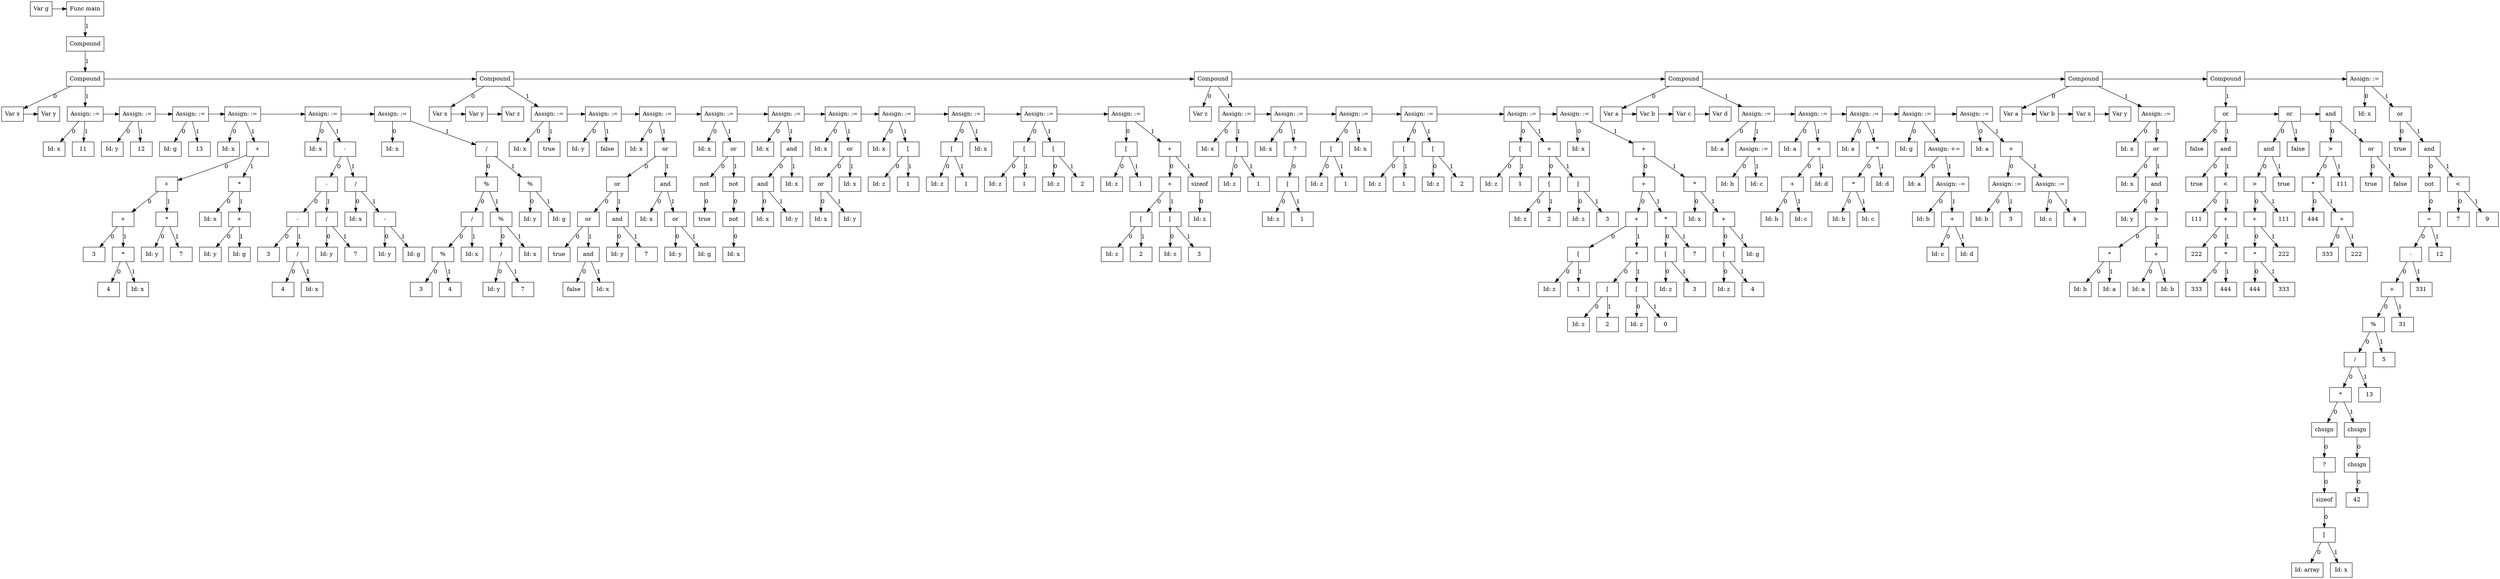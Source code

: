 digraph G {
node0 [label="Var g"; shape=box];
subgraph SibNames_0 {
rankdir="LR"; rank="same";
node0 [label="Var g"; shape=box];
node331 [label="Func main"; shape=box];
}

subgraph SibPtrs_0 {
rankdir="LR";
node0 -> node331;
}

subgraph childNames_331 {
rankdir="LR"; rank="same"; ordering=out
node330 [label="Compound"; shape=box];
}

subgraph childPtrs_331 {
rankdir="TB";
node331 -> node330 [label="1"];
}

subgraph childNames_330 {
rankdir="LR"; rank="same"; ordering=out
node63 [label="Compound"; shape=box];
}

subgraph childPtrs_330 {
rankdir="TB";
node330 -> node63 [label="1"];
}

subgraph childNames_63 {
rankdir="LR"; rank="same"; ordering=out
node1 [label="Var x"; shape=box];
node5 [label="Assign: :="; shape=box];
}

subgraph childPtrs_63 {
rankdir="TB";
node63 -> node1 [label="0"];
node63 -> node5 [label="1"];
}

subgraph SibNames_1 {
rankdir="LR"; rank="same";
node1 [label="Var x"; shape=box];
node2 [label="Var y"; shape=box];
}

subgraph SibPtrs_1 {
rankdir="LR";
node1 -> node2;
}

subgraph childNames_5 {
rankdir="LR"; rank="same"; ordering=out
node3 [label="Id: x"; shape=box];
node4 [label="11"; shape=box];
}

subgraph childPtrs_5 {
rankdir="TB";
node5 -> node3 [label="0"];
node5 -> node4 [label="1"];
}

subgraph SibNames_5 {
rankdir="LR"; rank="same";
node5 [label="Assign: :="; shape=box];
node8 [label="Assign: :="; shape=box];
node11 [label="Assign: :="; shape=box];
node28 [label="Assign: :="; shape=box];
node45 [label="Assign: :="; shape=box];
node62 [label="Assign: :="; shape=box];
}

subgraph SibPtrs_5 {
rankdir="LR";
node5 -> node8;
node8 -> node11;
node11 -> node28;
node28 -> node45;
node45 -> node62;
}

subgraph childNames_8 {
rankdir="LR"; rank="same"; ordering=out
node6 [label="Id: y"; shape=box];
node7 [label="12"; shape=box];
}

subgraph childPtrs_8 {
rankdir="TB";
node8 -> node6 [label="0"];
node8 -> node7 [label="1"];
}

subgraph childNames_11 {
rankdir="LR"; rank="same"; ordering=out
node9 [label="Id: g"; shape=box];
node10 [label="13"; shape=box];
}

subgraph childPtrs_11 {
rankdir="TB";
node11 -> node9 [label="0"];
node11 -> node10 [label="1"];
}

subgraph childNames_28 {
rankdir="LR"; rank="same"; ordering=out
node12 [label="Id: x"; shape=box];
node27 [label="+"; shape=box];
}

subgraph childPtrs_28 {
rankdir="TB";
node28 -> node12 [label="0"];
node28 -> node27 [label="1"];
}

subgraph childNames_27 {
rankdir="LR"; rank="same"; ordering=out
node21 [label="+"; shape=box];
node26 [label="*"; shape=box];
}

subgraph childPtrs_27 {
rankdir="TB";
node27 -> node21 [label="0"];
node27 -> node26 [label="1"];
}

subgraph childNames_21 {
rankdir="LR"; rank="same"; ordering=out
node17 [label="+"; shape=box];
node20 [label="*"; shape=box];
}

subgraph childPtrs_21 {
rankdir="TB";
node21 -> node17 [label="0"];
node21 -> node20 [label="1"];
}

subgraph childNames_17 {
rankdir="LR"; rank="same"; ordering=out
node13 [label="3"; shape=box];
node16 [label="*"; shape=box];
}

subgraph childPtrs_17 {
rankdir="TB";
node17 -> node13 [label="0"];
node17 -> node16 [label="1"];
}

subgraph childNames_16 {
rankdir="LR"; rank="same"; ordering=out
node14 [label="4"; shape=box];
node15 [label="Id: x"; shape=box];
}

subgraph childPtrs_16 {
rankdir="TB";
node16 -> node14 [label="0"];
node16 -> node15 [label="1"];
}

subgraph childNames_20 {
rankdir="LR"; rank="same"; ordering=out
node18 [label="Id: y"; shape=box];
node19 [label="7"; shape=box];
}

subgraph childPtrs_20 {
rankdir="TB";
node20 -> node18 [label="0"];
node20 -> node19 [label="1"];
}

subgraph childNames_26 {
rankdir="LR"; rank="same"; ordering=out
node22 [label="Id: x"; shape=box];
node25 [label="+"; shape=box];
}

subgraph childPtrs_26 {
rankdir="TB";
node26 -> node22 [label="0"];
node26 -> node25 [label="1"];
}

subgraph childNames_25 {
rankdir="LR"; rank="same"; ordering=out
node23 [label="Id: y"; shape=box];
node24 [label="Id: g"; shape=box];
}

subgraph childPtrs_25 {
rankdir="TB";
node25 -> node23 [label="0"];
node25 -> node24 [label="1"];
}

subgraph childNames_45 {
rankdir="LR"; rank="same"; ordering=out
node29 [label="Id: x"; shape=box];
node44 [label="-"; shape=box];
}

subgraph childPtrs_45 {
rankdir="TB";
node45 -> node29 [label="0"];
node45 -> node44 [label="1"];
}

subgraph childNames_44 {
rankdir="LR"; rank="same"; ordering=out
node38 [label="-"; shape=box];
node43 [label="/"; shape=box];
}

subgraph childPtrs_44 {
rankdir="TB";
node44 -> node38 [label="0"];
node44 -> node43 [label="1"];
}

subgraph childNames_38 {
rankdir="LR"; rank="same"; ordering=out
node34 [label="-"; shape=box];
node37 [label="/"; shape=box];
}

subgraph childPtrs_38 {
rankdir="TB";
node38 -> node34 [label="0"];
node38 -> node37 [label="1"];
}

subgraph childNames_34 {
rankdir="LR"; rank="same"; ordering=out
node30 [label="3"; shape=box];
node33 [label="/"; shape=box];
}

subgraph childPtrs_34 {
rankdir="TB";
node34 -> node30 [label="0"];
node34 -> node33 [label="1"];
}

subgraph childNames_33 {
rankdir="LR"; rank="same"; ordering=out
node31 [label="4"; shape=box];
node32 [label="Id: x"; shape=box];
}

subgraph childPtrs_33 {
rankdir="TB";
node33 -> node31 [label="0"];
node33 -> node32 [label="1"];
}

subgraph childNames_37 {
rankdir="LR"; rank="same"; ordering=out
node35 [label="Id: y"; shape=box];
node36 [label="7"; shape=box];
}

subgraph childPtrs_37 {
rankdir="TB";
node37 -> node35 [label="0"];
node37 -> node36 [label="1"];
}

subgraph childNames_43 {
rankdir="LR"; rank="same"; ordering=out
node39 [label="Id: x"; shape=box];
node42 [label="-"; shape=box];
}

subgraph childPtrs_43 {
rankdir="TB";
node43 -> node39 [label="0"];
node43 -> node42 [label="1"];
}

subgraph childNames_42 {
rankdir="LR"; rank="same"; ordering=out
node40 [label="Id: y"; shape=box];
node41 [label="Id: g"; shape=box];
}

subgraph childPtrs_42 {
rankdir="TB";
node42 -> node40 [label="0"];
node42 -> node41 [label="1"];
}

subgraph childNames_62 {
rankdir="LR"; rank="same"; ordering=out
node46 [label="Id: x"; shape=box];
node61 [label="/"; shape=box];
}

subgraph childPtrs_62 {
rankdir="TB";
node62 -> node46 [label="0"];
node62 -> node61 [label="1"];
}

subgraph childNames_61 {
rankdir="LR"; rank="same"; ordering=out
node57 [label="%"; shape=box];
node60 [label="%"; shape=box];
}

subgraph childPtrs_61 {
rankdir="TB";
node61 -> node57 [label="0"];
node61 -> node60 [label="1"];
}

subgraph childNames_57 {
rankdir="LR"; rank="same"; ordering=out
node51 [label="/"; shape=box];
node56 [label="%"; shape=box];
}

subgraph childPtrs_57 {
rankdir="TB";
node57 -> node51 [label="0"];
node57 -> node56 [label="1"];
}

subgraph childNames_51 {
rankdir="LR"; rank="same"; ordering=out
node49 [label="%"; shape=box];
node50 [label="Id: x"; shape=box];
}

subgraph childPtrs_51 {
rankdir="TB";
node51 -> node49 [label="0"];
node51 -> node50 [label="1"];
}

subgraph childNames_49 {
rankdir="LR"; rank="same"; ordering=out
node47 [label="3"; shape=box];
node48 [label="4"; shape=box];
}

subgraph childPtrs_49 {
rankdir="TB";
node49 -> node47 [label="0"];
node49 -> node48 [label="1"];
}

subgraph childNames_56 {
rankdir="LR"; rank="same"; ordering=out
node54 [label="/"; shape=box];
node55 [label="Id: x"; shape=box];
}

subgraph childPtrs_56 {
rankdir="TB";
node56 -> node54 [label="0"];
node56 -> node55 [label="1"];
}

subgraph childNames_54 {
rankdir="LR"; rank="same"; ordering=out
node52 [label="Id: y"; shape=box];
node53 [label="7"; shape=box];
}

subgraph childPtrs_54 {
rankdir="TB";
node54 -> node52 [label="0"];
node54 -> node53 [label="1"];
}

subgraph childNames_60 {
rankdir="LR"; rank="same"; ordering=out
node58 [label="Id: y"; shape=box];
node59 [label="Id: g"; shape=box];
}

subgraph childPtrs_60 {
rankdir="TB";
node60 -> node58 [label="0"];
node60 -> node59 [label="1"];
}

subgraph SibNames_63 {
rankdir="LR"; rank="same";
node63 [label="Compound"; shape=box];
node143 [label="Compound"; shape=box];
node206 [label="Compound"; shape=box];
node248 [label="Compound"; shape=box];
node266 [label="Compound"; shape=box];
node300 [label="Compound"; shape=box];
node329 [label="Assign: :="; shape=box];
}

subgraph SibPtrs_63 {
rankdir="LR";
node63 -> node143;
node143 -> node206;
node206 -> node248;
node248 -> node266;
node266 -> node300;
node300 -> node329;
}

subgraph childNames_143 {
rankdir="LR"; rank="same"; ordering=out
node64 [label="Var x"; shape=box];
node69 [label="Assign: :="; shape=box];
}

subgraph childPtrs_143 {
rankdir="TB";
node143 -> node64 [label="0"];
node143 -> node69 [label="1"];
}

subgraph SibNames_64 {
rankdir="LR"; rank="same";
node64 [label="Var x"; shape=box];
node65 [label="Var y"; shape=box];
node66 [label="Var z"; shape=box];
}

subgraph SibPtrs_64 {
rankdir="LR";
node64 -> node65;
node65 -> node66;
}

subgraph childNames_69 {
rankdir="LR"; rank="same"; ordering=out
node67 [label="Id: x"; shape=box];
node68 [label="true"; shape=box];
}

subgraph childPtrs_69 {
rankdir="TB";
node69 -> node67 [label="0"];
node69 -> node68 [label="1"];
}

subgraph SibNames_69 {
rankdir="LR"; rank="same";
node69 [label="Assign: :="; shape=box];
node72 [label="Assign: :="; shape=box];
node89 [label="Assign: :="; shape=box];
node97 [label="Assign: :="; shape=box];
node104 [label="Assign: :="; shape=box];
node111 [label="Assign: :="; shape=box];
node116 [label="Assign: :="; shape=box];
node121 [label="Assign: :="; shape=box];
node128 [label="Assign: :="; shape=box];
node142 [label="Assign: :="; shape=box];
}

subgraph SibPtrs_69 {
rankdir="LR";
node69 -> node72;
node72 -> node89;
node89 -> node97;
node97 -> node104;
node104 -> node111;
node111 -> node116;
node116 -> node121;
node121 -> node128;
node128 -> node142;
}

subgraph childNames_72 {
rankdir="LR"; rank="same"; ordering=out
node70 [label="Id: y"; shape=box];
node71 [label="false"; shape=box];
}

subgraph childPtrs_72 {
rankdir="TB";
node72 -> node70 [label="0"];
node72 -> node71 [label="1"];
}

subgraph childNames_89 {
rankdir="LR"; rank="same"; ordering=out
node73 [label="Id: x"; shape=box];
node88 [label="or"; shape=box];
}

subgraph childPtrs_89 {
rankdir="TB";
node89 -> node73 [label="0"];
node89 -> node88 [label="1"];
}

subgraph childNames_88 {
rankdir="LR"; rank="same"; ordering=out
node82 [label="or"; shape=box];
node87 [label="and"; shape=box];
}

subgraph childPtrs_88 {
rankdir="TB";
node88 -> node82 [label="0"];
node88 -> node87 [label="1"];
}

subgraph childNames_82 {
rankdir="LR"; rank="same"; ordering=out
node78 [label="or"; shape=box];
node81 [label="and"; shape=box];
}

subgraph childPtrs_82 {
rankdir="TB";
node82 -> node78 [label="0"];
node82 -> node81 [label="1"];
}

subgraph childNames_78 {
rankdir="LR"; rank="same"; ordering=out
node74 [label="true"; shape=box];
node77 [label="and"; shape=box];
}

subgraph childPtrs_78 {
rankdir="TB";
node78 -> node74 [label="0"];
node78 -> node77 [label="1"];
}

subgraph childNames_77 {
rankdir="LR"; rank="same"; ordering=out
node75 [label="false"; shape=box];
node76 [label="Id: x"; shape=box];
}

subgraph childPtrs_77 {
rankdir="TB";
node77 -> node75 [label="0"];
node77 -> node76 [label="1"];
}

subgraph childNames_81 {
rankdir="LR"; rank="same"; ordering=out
node79 [label="Id: y"; shape=box];
node80 [label="7"; shape=box];
}

subgraph childPtrs_81 {
rankdir="TB";
node81 -> node79 [label="0"];
node81 -> node80 [label="1"];
}

subgraph childNames_87 {
rankdir="LR"; rank="same"; ordering=out
node83 [label="Id: x"; shape=box];
node86 [label="or"; shape=box];
}

subgraph childPtrs_87 {
rankdir="TB";
node87 -> node83 [label="0"];
node87 -> node86 [label="1"];
}

subgraph childNames_86 {
rankdir="LR"; rank="same"; ordering=out
node84 [label="Id: y"; shape=box];
node85 [label="Id: g"; shape=box];
}

subgraph childPtrs_86 {
rankdir="TB";
node86 -> node84 [label="0"];
node86 -> node85 [label="1"];
}

subgraph childNames_97 {
rankdir="LR"; rank="same"; ordering=out
node90 [label="Id: x"; shape=box];
node96 [label="or"; shape=box];
}

subgraph childPtrs_97 {
rankdir="TB";
node97 -> node90 [label="0"];
node97 -> node96 [label="1"];
}

subgraph childNames_96 {
rankdir="LR"; rank="same"; ordering=out
node92 [label="not"; shape=box];
node95 [label="not"; shape=box];
}

subgraph childPtrs_96 {
rankdir="TB";
node96 -> node92 [label="0"];
node96 -> node95 [label="1"];
}

subgraph childNames_92 {
rankdir="LR"; rank="same"; ordering=out
node91 [label="true"; shape=box];
}

subgraph childPtrs_92 {
rankdir="TB";
node92 -> node91 [label="0"];
}

subgraph childNames_95 {
rankdir="LR"; rank="same"; ordering=out
node94 [label="not"; shape=box];
}

subgraph childPtrs_95 {
rankdir="TB";
node95 -> node94 [label="0"];
}

subgraph childNames_94 {
rankdir="LR"; rank="same"; ordering=out
node93 [label="Id: x"; shape=box];
}

subgraph childPtrs_94 {
rankdir="TB";
node94 -> node93 [label="0"];
}

subgraph childNames_104 {
rankdir="LR"; rank="same"; ordering=out
node98 [label="Id: x"; shape=box];
node103 [label="and"; shape=box];
}

subgraph childPtrs_104 {
rankdir="TB";
node104 -> node98 [label="0"];
node104 -> node103 [label="1"];
}

subgraph childNames_103 {
rankdir="LR"; rank="same"; ordering=out
node101 [label="and"; shape=box];
node102 [label="Id: x"; shape=box];
}

subgraph childPtrs_103 {
rankdir="TB";
node103 -> node101 [label="0"];
node103 -> node102 [label="1"];
}

subgraph childNames_101 {
rankdir="LR"; rank="same"; ordering=out
node99 [label="Id: x"; shape=box];
node100 [label="Id: y"; shape=box];
}

subgraph childPtrs_101 {
rankdir="TB";
node101 -> node99 [label="0"];
node101 -> node100 [label="1"];
}

subgraph childNames_111 {
rankdir="LR"; rank="same"; ordering=out
node105 [label="Id: x"; shape=box];
node110 [label="or"; shape=box];
}

subgraph childPtrs_111 {
rankdir="TB";
node111 -> node105 [label="0"];
node111 -> node110 [label="1"];
}

subgraph childNames_110 {
rankdir="LR"; rank="same"; ordering=out
node108 [label="or"; shape=box];
node109 [label="Id: x"; shape=box];
}

subgraph childPtrs_110 {
rankdir="TB";
node110 -> node108 [label="0"];
node110 -> node109 [label="1"];
}

subgraph childNames_108 {
rankdir="LR"; rank="same"; ordering=out
node106 [label="Id: x"; shape=box];
node107 [label="Id: y"; shape=box];
}

subgraph childPtrs_108 {
rankdir="TB";
node108 -> node106 [label="0"];
node108 -> node107 [label="1"];
}

subgraph childNames_116 {
rankdir="LR"; rank="same"; ordering=out
node112 [label="Id: x"; shape=box];
node114 [label="["; shape=box];
}

subgraph childPtrs_116 {
rankdir="TB";
node116 -> node112 [label="0"];
node116 -> node114 [label="1"];
}

subgraph childNames_114 {
rankdir="LR"; rank="same"; ordering=out
node115 [label="Id: z"; shape=box];
node113 [label="1"; shape=box];
}

subgraph childPtrs_114 {
rankdir="TB";
node114 -> node115 [label="0"];
node114 -> node113 [label="1"];
}

subgraph childNames_121 {
rankdir="LR"; rank="same"; ordering=out
node118 [label="["; shape=box];
node120 [label="Id: x"; shape=box];
}

subgraph childPtrs_121 {
rankdir="TB";
node121 -> node118 [label="0"];
node121 -> node120 [label="1"];
}

subgraph childNames_118 {
rankdir="LR"; rank="same"; ordering=out
node119 [label="Id: z"; shape=box];
node117 [label="1"; shape=box];
}

subgraph childPtrs_118 {
rankdir="TB";
node118 -> node119 [label="0"];
node118 -> node117 [label="1"];
}

subgraph childNames_128 {
rankdir="LR"; rank="same"; ordering=out
node123 [label="["; shape=box];
node126 [label="["; shape=box];
}

subgraph childPtrs_128 {
rankdir="TB";
node128 -> node123 [label="0"];
node128 -> node126 [label="1"];
}

subgraph childNames_123 {
rankdir="LR"; rank="same"; ordering=out
node124 [label="Id: z"; shape=box];
node122 [label="1"; shape=box];
}

subgraph childPtrs_123 {
rankdir="TB";
node123 -> node124 [label="0"];
node123 -> node122 [label="1"];
}

subgraph childNames_126 {
rankdir="LR"; rank="same"; ordering=out
node127 [label="Id: z"; shape=box];
node125 [label="2"; shape=box];
}

subgraph childPtrs_126 {
rankdir="TB";
node126 -> node127 [label="0"];
node126 -> node125 [label="1"];
}

subgraph childNames_142 {
rankdir="LR"; rank="same"; ordering=out
node130 [label="["; shape=box];
node141 [label="+"; shape=box];
}

subgraph childPtrs_142 {
rankdir="TB";
node142 -> node130 [label="0"];
node142 -> node141 [label="1"];
}

subgraph childNames_130 {
rankdir="LR"; rank="same"; ordering=out
node131 [label="Id: z"; shape=box];
node129 [label="1"; shape=box];
}

subgraph childPtrs_130 {
rankdir="TB";
node130 -> node131 [label="0"];
node130 -> node129 [label="1"];
}

subgraph childNames_141 {
rankdir="LR"; rank="same"; ordering=out
node138 [label="+"; shape=box];
node140 [label="sizeof"; shape=box];
}

subgraph childPtrs_141 {
rankdir="TB";
node141 -> node138 [label="0"];
node141 -> node140 [label="1"];
}

subgraph childNames_138 {
rankdir="LR"; rank="same"; ordering=out
node133 [label="["; shape=box];
node136 [label="["; shape=box];
}

subgraph childPtrs_138 {
rankdir="TB";
node138 -> node133 [label="0"];
node138 -> node136 [label="1"];
}

subgraph childNames_133 {
rankdir="LR"; rank="same"; ordering=out
node134 [label="Id: z"; shape=box];
node132 [label="2"; shape=box];
}

subgraph childPtrs_133 {
rankdir="TB";
node133 -> node134 [label="0"];
node133 -> node132 [label="1"];
}

subgraph childNames_136 {
rankdir="LR"; rank="same"; ordering=out
node137 [label="Id: z"; shape=box];
node135 [label="3"; shape=box];
}

subgraph childPtrs_136 {
rankdir="TB";
node136 -> node137 [label="0"];
node136 -> node135 [label="1"];
}

subgraph childNames_140 {
rankdir="LR"; rank="same"; ordering=out
node139 [label="Id: z"; shape=box];
}

subgraph childPtrs_140 {
rankdir="TB";
node140 -> node139 [label="0"];
}

subgraph childNames_206 {
rankdir="LR"; rank="same"; ordering=out
node144 [label="Var z"; shape=box];
node149 [label="Assign: :="; shape=box];
}

subgraph childPtrs_206 {
rankdir="TB";
node206 -> node144 [label="0"];
node206 -> node149 [label="1"];
}

subgraph childNames_149 {
rankdir="LR"; rank="same"; ordering=out
node145 [label="Id: x"; shape=box];
node147 [label="["; shape=box];
}

subgraph childPtrs_149 {
rankdir="TB";
node149 -> node145 [label="0"];
node149 -> node147 [label="1"];
}

subgraph childNames_147 {
rankdir="LR"; rank="same"; ordering=out
node148 [label="Id: z"; shape=box];
node146 [label="1"; shape=box];
}

subgraph childPtrs_147 {
rankdir="TB";
node147 -> node148 [label="0"];
node147 -> node146 [label="1"];
}

subgraph SibNames_149 {
rankdir="LR"; rank="same";
node149 [label="Assign: :="; shape=box];
node155 [label="Assign: :="; shape=box];
node160 [label="Assign: :="; shape=box];
node167 [label="Assign: :="; shape=box];
node178 [label="Assign: :="; shape=box];
node205 [label="Assign: :="; shape=box];
}

subgraph SibPtrs_149 {
rankdir="LR";
node149 -> node155;
node155 -> node160;
node160 -> node167;
node167 -> node178;
node178 -> node205;
}

subgraph childNames_155 {
rankdir="LR"; rank="same"; ordering=out
node150 [label="Id: x"; shape=box];
node154 [label="?"; shape=box];
}

subgraph childPtrs_155 {
rankdir="TB";
node155 -> node150 [label="0"];
node155 -> node154 [label="1"];
}

subgraph childNames_154 {
rankdir="LR"; rank="same"; ordering=out
node152 [label="["; shape=box];
}

subgraph childPtrs_154 {
rankdir="TB";
node154 -> node152 [label="0"];
}

subgraph childNames_152 {
rankdir="LR"; rank="same"; ordering=out
node153 [label="Id: z"; shape=box];
node151 [label="1"; shape=box];
}

subgraph childPtrs_152 {
rankdir="TB";
node152 -> node153 [label="0"];
node152 -> node151 [label="1"];
}

subgraph childNames_160 {
rankdir="LR"; rank="same"; ordering=out
node157 [label="["; shape=box];
node159 [label="Id: x"; shape=box];
}

subgraph childPtrs_160 {
rankdir="TB";
node160 -> node157 [label="0"];
node160 -> node159 [label="1"];
}

subgraph childNames_157 {
rankdir="LR"; rank="same"; ordering=out
node158 [label="Id: z"; shape=box];
node156 [label="1"; shape=box];
}

subgraph childPtrs_157 {
rankdir="TB";
node157 -> node158 [label="0"];
node157 -> node156 [label="1"];
}

subgraph childNames_167 {
rankdir="LR"; rank="same"; ordering=out
node162 [label="["; shape=box];
node165 [label="["; shape=box];
}

subgraph childPtrs_167 {
rankdir="TB";
node167 -> node162 [label="0"];
node167 -> node165 [label="1"];
}

subgraph childNames_162 {
rankdir="LR"; rank="same"; ordering=out
node163 [label="Id: z"; shape=box];
node161 [label="1"; shape=box];
}

subgraph childPtrs_162 {
rankdir="TB";
node162 -> node163 [label="0"];
node162 -> node161 [label="1"];
}

subgraph childNames_165 {
rankdir="LR"; rank="same"; ordering=out
node166 [label="Id: z"; shape=box];
node164 [label="2"; shape=box];
}

subgraph childPtrs_165 {
rankdir="TB";
node165 -> node166 [label="0"];
node165 -> node164 [label="1"];
}

subgraph childNames_178 {
rankdir="LR"; rank="same"; ordering=out
node169 [label="["; shape=box];
node177 [label="+"; shape=box];
}

subgraph childPtrs_178 {
rankdir="TB";
node178 -> node169 [label="0"];
node178 -> node177 [label="1"];
}

subgraph childNames_169 {
rankdir="LR"; rank="same"; ordering=out
node170 [label="Id: z"; shape=box];
node168 [label="1"; shape=box];
}

subgraph childPtrs_169 {
rankdir="TB";
node169 -> node170 [label="0"];
node169 -> node168 [label="1"];
}

subgraph childNames_177 {
rankdir="LR"; rank="same"; ordering=out
node172 [label="["; shape=box];
node175 [label="["; shape=box];
}

subgraph childPtrs_177 {
rankdir="TB";
node177 -> node172 [label="0"];
node177 -> node175 [label="1"];
}

subgraph childNames_172 {
rankdir="LR"; rank="same"; ordering=out
node173 [label="Id: z"; shape=box];
node171 [label="2"; shape=box];
}

subgraph childPtrs_172 {
rankdir="TB";
node172 -> node173 [label="0"];
node172 -> node171 [label="1"];
}

subgraph childNames_175 {
rankdir="LR"; rank="same"; ordering=out
node176 [label="Id: z"; shape=box];
node174 [label="3"; shape=box];
}

subgraph childPtrs_175 {
rankdir="TB";
node175 -> node176 [label="0"];
node175 -> node174 [label="1"];
}

subgraph childNames_205 {
rankdir="LR"; rank="same"; ordering=out
node179 [label="Id: x"; shape=box];
node204 [label="+"; shape=box];
}

subgraph childPtrs_205 {
rankdir="TB";
node205 -> node179 [label="0"];
node205 -> node204 [label="1"];
}

subgraph childNames_204 {
rankdir="LR"; rank="same"; ordering=out
node196 [label="+"; shape=box];
node203 [label="*"; shape=box];
}

subgraph childPtrs_204 {
rankdir="TB";
node204 -> node196 [label="0"];
node204 -> node203 [label="1"];
}

subgraph childNames_196 {
rankdir="LR"; rank="same"; ordering=out
node190 [label="+"; shape=box];
node195 [label="*"; shape=box];
}

subgraph childPtrs_196 {
rankdir="TB";
node196 -> node190 [label="0"];
node196 -> node195 [label="1"];
}

subgraph childNames_190 {
rankdir="LR"; rank="same"; ordering=out
node181 [label="["; shape=box];
node189 [label="*"; shape=box];
}

subgraph childPtrs_190 {
rankdir="TB";
node190 -> node181 [label="0"];
node190 -> node189 [label="1"];
}

subgraph childNames_181 {
rankdir="LR"; rank="same"; ordering=out
node182 [label="Id: z"; shape=box];
node180 [label="1"; shape=box];
}

subgraph childPtrs_181 {
rankdir="TB";
node181 -> node182 [label="0"];
node181 -> node180 [label="1"];
}

subgraph childNames_189 {
rankdir="LR"; rank="same"; ordering=out
node184 [label="["; shape=box];
node187 [label="["; shape=box];
}

subgraph childPtrs_189 {
rankdir="TB";
node189 -> node184 [label="0"];
node189 -> node187 [label="1"];
}

subgraph childNames_184 {
rankdir="LR"; rank="same"; ordering=out
node185 [label="Id: z"; shape=box];
node183 [label="2"; shape=box];
}

subgraph childPtrs_184 {
rankdir="TB";
node184 -> node185 [label="0"];
node184 -> node183 [label="1"];
}

subgraph childNames_187 {
rankdir="LR"; rank="same"; ordering=out
node188 [label="Id: z"; shape=box];
node186 [label="0"; shape=box];
}

subgraph childPtrs_187 {
rankdir="TB";
node187 -> node188 [label="0"];
node187 -> node186 [label="1"];
}

subgraph childNames_195 {
rankdir="LR"; rank="same"; ordering=out
node192 [label="["; shape=box];
node194 [label="7"; shape=box];
}

subgraph childPtrs_195 {
rankdir="TB";
node195 -> node192 [label="0"];
node195 -> node194 [label="1"];
}

subgraph childNames_192 {
rankdir="LR"; rank="same"; ordering=out
node193 [label="Id: z"; shape=box];
node191 [label="3"; shape=box];
}

subgraph childPtrs_192 {
rankdir="TB";
node192 -> node193 [label="0"];
node192 -> node191 [label="1"];
}

subgraph childNames_203 {
rankdir="LR"; rank="same"; ordering=out
node197 [label="Id: x"; shape=box];
node202 [label="+"; shape=box];
}

subgraph childPtrs_203 {
rankdir="TB";
node203 -> node197 [label="0"];
node203 -> node202 [label="1"];
}

subgraph childNames_202 {
rankdir="LR"; rank="same"; ordering=out
node199 [label="["; shape=box];
node201 [label="Id: g"; shape=box];
}

subgraph childPtrs_202 {
rankdir="TB";
node202 -> node199 [label="0"];
node202 -> node201 [label="1"];
}

subgraph childNames_199 {
rankdir="LR"; rank="same"; ordering=out
node200 [label="Id: z"; shape=box];
node198 [label="4"; shape=box];
}

subgraph childPtrs_199 {
rankdir="TB";
node199 -> node200 [label="0"];
node199 -> node198 [label="1"];
}

subgraph childNames_248 {
rankdir="LR"; rank="same"; ordering=out
node207 [label="Var a"; shape=box];
node215 [label="Assign: :="; shape=box];
}

subgraph childPtrs_248 {
rankdir="TB";
node248 -> node207 [label="0"];
node248 -> node215 [label="1"];
}

subgraph SibNames_207 {
rankdir="LR"; rank="same";
node207 [label="Var a"; shape=box];
node208 [label="Var b"; shape=box];
node209 [label="Var c"; shape=box];
node210 [label="Var d"; shape=box];
}

subgraph SibPtrs_207 {
rankdir="LR";
node207 -> node208;
node208 -> node209;
node209 -> node210;
}

subgraph childNames_215 {
rankdir="LR"; rank="same"; ordering=out
node211 [label="Id: a"; shape=box];
node214 [label="Assign: :="; shape=box];
}

subgraph childPtrs_215 {
rankdir="TB";
node215 -> node211 [label="0"];
node215 -> node214 [label="1"];
}

subgraph childNames_214 {
rankdir="LR"; rank="same"; ordering=out
node212 [label="Id: b"; shape=box];
node213 [label="Id: c"; shape=box];
}

subgraph childPtrs_214 {
rankdir="TB";
node214 -> node212 [label="0"];
node214 -> node213 [label="1"];
}

subgraph SibNames_215 {
rankdir="LR"; rank="same";
node215 [label="Assign: :="; shape=box];
node222 [label="Assign: :="; shape=box];
node229 [label="Assign: :="; shape=box];
node238 [label="Assign: :="; shape=box];
node247 [label="Assign: :="; shape=box];
}

subgraph SibPtrs_215 {
rankdir="LR";
node215 -> node222;
node222 -> node229;
node229 -> node238;
node238 -> node247;
}

subgraph childNames_222 {
rankdir="LR"; rank="same"; ordering=out
node216 [label="Id: a"; shape=box];
node221 [label="+"; shape=box];
}

subgraph childPtrs_222 {
rankdir="TB";
node222 -> node216 [label="0"];
node222 -> node221 [label="1"];
}

subgraph childNames_221 {
rankdir="LR"; rank="same"; ordering=out
node219 [label="+"; shape=box];
node220 [label="Id: d"; shape=box];
}

subgraph childPtrs_221 {
rankdir="TB";
node221 -> node219 [label="0"];
node221 -> node220 [label="1"];
}

subgraph childNames_219 {
rankdir="LR"; rank="same"; ordering=out
node217 [label="Id: b"; shape=box];
node218 [label="Id: c"; shape=box];
}

subgraph childPtrs_219 {
rankdir="TB";
node219 -> node217 [label="0"];
node219 -> node218 [label="1"];
}

subgraph childNames_229 {
rankdir="LR"; rank="same"; ordering=out
node223 [label="Id: a"; shape=box];
node228 [label="*"; shape=box];
}

subgraph childPtrs_229 {
rankdir="TB";
node229 -> node223 [label="0"];
node229 -> node228 [label="1"];
}

subgraph childNames_228 {
rankdir="LR"; rank="same"; ordering=out
node226 [label="*"; shape=box];
node227 [label="Id: d"; shape=box];
}

subgraph childPtrs_228 {
rankdir="TB";
node228 -> node226 [label="0"];
node228 -> node227 [label="1"];
}

subgraph childNames_226 {
rankdir="LR"; rank="same"; ordering=out
node224 [label="Id: b"; shape=box];
node225 [label="Id: c"; shape=box];
}

subgraph childPtrs_226 {
rankdir="TB";
node226 -> node224 [label="0"];
node226 -> node225 [label="1"];
}

subgraph childNames_238 {
rankdir="LR"; rank="same"; ordering=out
node230 [label="Id: g"; shape=box];
node237 [label="Assign: +="; shape=box];
}

subgraph childPtrs_238 {
rankdir="TB";
node238 -> node230 [label="0"];
node238 -> node237 [label="1"];
}

subgraph childNames_237 {
rankdir="LR"; rank="same"; ordering=out
node231 [label="Id: a"; shape=box];
node236 [label="Assign: -="; shape=box];
}

subgraph childPtrs_237 {
rankdir="TB";
node237 -> node231 [label="0"];
node237 -> node236 [label="1"];
}

subgraph childNames_236 {
rankdir="LR"; rank="same"; ordering=out
node232 [label="Id: b"; shape=box];
node235 [label="+"; shape=box];
}

subgraph childPtrs_236 {
rankdir="TB";
node236 -> node232 [label="0"];
node236 -> node235 [label="1"];
}

subgraph childNames_235 {
rankdir="LR"; rank="same"; ordering=out
node233 [label="Id: c"; shape=box];
node234 [label="Id: d"; shape=box];
}

subgraph childPtrs_235 {
rankdir="TB";
node235 -> node233 [label="0"];
node235 -> node234 [label="1"];
}

subgraph childNames_247 {
rankdir="LR"; rank="same"; ordering=out
node239 [label="Id: a"; shape=box];
node246 [label="+"; shape=box];
}

subgraph childPtrs_247 {
rankdir="TB";
node247 -> node239 [label="0"];
node247 -> node246 [label="1"];
}

subgraph childNames_246 {
rankdir="LR"; rank="same"; ordering=out
node242 [label="Assign: :="; shape=box];
node245 [label="Assign: :="; shape=box];
}

subgraph childPtrs_246 {
rankdir="TB";
node246 -> node242 [label="0"];
node246 -> node245 [label="1"];
}

subgraph childNames_242 {
rankdir="LR"; rank="same"; ordering=out
node240 [label="Id: b"; shape=box];
node241 [label="3"; shape=box];
}

subgraph childPtrs_242 {
rankdir="TB";
node242 -> node240 [label="0"];
node242 -> node241 [label="1"];
}

subgraph childNames_245 {
rankdir="LR"; rank="same"; ordering=out
node243 [label="Id: c"; shape=box];
node244 [label="4"; shape=box];
}

subgraph childPtrs_245 {
rankdir="TB";
node245 -> node243 [label="0"];
node245 -> node244 [label="1"];
}

subgraph childNames_266 {
rankdir="LR"; rank="same"; ordering=out
node249 [label="Var a"; shape=box];
node265 [label="Assign: :="; shape=box];
}

subgraph childPtrs_266 {
rankdir="TB";
node266 -> node249 [label="0"];
node266 -> node265 [label="1"];
}

subgraph SibNames_249 {
rankdir="LR"; rank="same";
node249 [label="Var a"; shape=box];
node250 [label="Var b"; shape=box];
node251 [label="Var x"; shape=box];
node252 [label="Var y"; shape=box];
}

subgraph SibPtrs_249 {
rankdir="LR";
node249 -> node250;
node250 -> node251;
node251 -> node252;
}

subgraph childNames_265 {
rankdir="LR"; rank="same"; ordering=out
node253 [label="Id: x"; shape=box];
node264 [label="or"; shape=box];
}

subgraph childPtrs_265 {
rankdir="TB";
node265 -> node253 [label="0"];
node265 -> node264 [label="1"];
}

subgraph childNames_264 {
rankdir="LR"; rank="same"; ordering=out
node254 [label="Id: x"; shape=box];
node263 [label="and"; shape=box];
}

subgraph childPtrs_264 {
rankdir="TB";
node264 -> node254 [label="0"];
node264 -> node263 [label="1"];
}

subgraph childNames_263 {
rankdir="LR"; rank="same"; ordering=out
node255 [label="Id: y"; shape=box];
node262 [label=">"; shape=box];
}

subgraph childPtrs_263 {
rankdir="TB";
node263 -> node255 [label="0"];
node263 -> node262 [label="1"];
}

subgraph childNames_262 {
rankdir="LR"; rank="same"; ordering=out
node258 [label="*"; shape=box];
node261 [label="+"; shape=box];
}

subgraph childPtrs_262 {
rankdir="TB";
node262 -> node258 [label="0"];
node262 -> node261 [label="1"];
}

subgraph childNames_258 {
rankdir="LR"; rank="same"; ordering=out
node256 [label="Id: b"; shape=box];
node257 [label="Id: a"; shape=box];
}

subgraph childPtrs_258 {
rankdir="TB";
node258 -> node256 [label="0"];
node258 -> node257 [label="1"];
}

subgraph childNames_261 {
rankdir="LR"; rank="same"; ordering=out
node259 [label="Id: a"; shape=box];
node260 [label="Id: b"; shape=box];
}

subgraph childPtrs_261 {
rankdir="TB";
node261 -> node259 [label="0"];
node261 -> node260 [label="1"];
}

subgraph childNames_300 {
rankdir="LR"; rank="same"; ordering=out
node277 [label="or"; shape=box];
}

subgraph childPtrs_300 {
rankdir="TB";
node300 -> node277 [label="1"];
}

subgraph childNames_277 {
rankdir="LR"; rank="same"; ordering=out
node267 [label="false"; shape=box];
node276 [label="and"; shape=box];
}

subgraph childPtrs_277 {
rankdir="TB";
node277 -> node267 [label="0"];
node277 -> node276 [label="1"];
}

subgraph childNames_276 {
rankdir="LR"; rank="same"; ordering=out
node268 [label="true"; shape=box];
node275 [label="<"; shape=box];
}

subgraph childPtrs_276 {
rankdir="TB";
node276 -> node268 [label="0"];
node276 -> node275 [label="1"];
}

subgraph childNames_275 {
rankdir="LR"; rank="same"; ordering=out
node269 [label="111"; shape=box];
node274 [label="+"; shape=box];
}

subgraph childPtrs_275 {
rankdir="TB";
node275 -> node269 [label="0"];
node275 -> node274 [label="1"];
}

subgraph childNames_274 {
rankdir="LR"; rank="same"; ordering=out
node270 [label="222"; shape=box];
node273 [label="*"; shape=box];
}

subgraph childPtrs_274 {
rankdir="TB";
node274 -> node270 [label="0"];
node274 -> node273 [label="1"];
}

subgraph childNames_273 {
rankdir="LR"; rank="same"; ordering=out
node271 [label="333"; shape=box];
node272 [label="444"; shape=box];
}

subgraph childPtrs_273 {
rankdir="TB";
node273 -> node271 [label="0"];
node273 -> node272 [label="1"];
}

subgraph SibNames_277 {
rankdir="LR"; rank="same";
node277 [label="or"; shape=box];
node288 [label="or"; shape=box];
node299 [label="and"; shape=box];
}

subgraph SibPtrs_277 {
rankdir="LR";
node277 -> node288;
node288 -> node299;
}

subgraph childNames_288 {
rankdir="LR"; rank="same"; ordering=out
node286 [label="and"; shape=box];
node287 [label="false"; shape=box];
}

subgraph childPtrs_288 {
rankdir="TB";
node288 -> node286 [label="0"];
node288 -> node287 [label="1"];
}

subgraph childNames_286 {
rankdir="LR"; rank="same"; ordering=out
node284 [label=">"; shape=box];
node285 [label="true"; shape=box];
}

subgraph childPtrs_286 {
rankdir="TB";
node286 -> node284 [label="0"];
node286 -> node285 [label="1"];
}

subgraph childNames_284 {
rankdir="LR"; rank="same"; ordering=out
node282 [label="+"; shape=box];
node283 [label="111"; shape=box];
}

subgraph childPtrs_284 {
rankdir="TB";
node284 -> node282 [label="0"];
node284 -> node283 [label="1"];
}

subgraph childNames_282 {
rankdir="LR"; rank="same"; ordering=out
node280 [label="*"; shape=box];
node281 [label="222"; shape=box];
}

subgraph childPtrs_282 {
rankdir="TB";
node282 -> node280 [label="0"];
node282 -> node281 [label="1"];
}

subgraph childNames_280 {
rankdir="LR"; rank="same"; ordering=out
node278 [label="444"; shape=box];
node279 [label="333"; shape=box];
}

subgraph childPtrs_280 {
rankdir="TB";
node280 -> node278 [label="0"];
node280 -> node279 [label="1"];
}

subgraph childNames_299 {
rankdir="LR"; rank="same"; ordering=out
node295 [label=">"; shape=box];
node298 [label="or"; shape=box];
}

subgraph childPtrs_299 {
rankdir="TB";
node299 -> node295 [label="0"];
node299 -> node298 [label="1"];
}

subgraph childNames_295 {
rankdir="LR"; rank="same"; ordering=out
node293 [label="*"; shape=box];
node294 [label="111"; shape=box];
}

subgraph childPtrs_295 {
rankdir="TB";
node295 -> node293 [label="0"];
node295 -> node294 [label="1"];
}

subgraph childNames_293 {
rankdir="LR"; rank="same"; ordering=out
node289 [label="444"; shape=box];
node292 [label="+"; shape=box];
}

subgraph childPtrs_293 {
rankdir="TB";
node293 -> node289 [label="0"];
node293 -> node292 [label="1"];
}

subgraph childNames_292 {
rankdir="LR"; rank="same"; ordering=out
node290 [label="333"; shape=box];
node291 [label="222"; shape=box];
}

subgraph childPtrs_292 {
rankdir="TB";
node292 -> node290 [label="0"];
node292 -> node291 [label="1"];
}

subgraph childNames_298 {
rankdir="LR"; rank="same"; ordering=out
node296 [label="true"; shape=box];
node297 [label="false"; shape=box];
}

subgraph childPtrs_298 {
rankdir="TB";
node298 -> node296 [label="0"];
node298 -> node297 [label="1"];
}

subgraph childNames_329 {
rankdir="LR"; rank="same"; ordering=out
node301 [label="Id: x"; shape=box];
node328 [label="or"; shape=box];
}

subgraph childPtrs_329 {
rankdir="TB";
node329 -> node301 [label="0"];
node329 -> node328 [label="1"];
}

subgraph childNames_328 {
rankdir="LR"; rank="same"; ordering=out
node302 [label="true"; shape=box];
node327 [label="and"; shape=box];
}

subgraph childPtrs_328 {
rankdir="TB";
node328 -> node302 [label="0"];
node328 -> node327 [label="1"];
}

subgraph childNames_327 {
rankdir="LR"; rank="same"; ordering=out
node323 [label="not"; shape=box];
node326 [label="<"; shape=box];
}

subgraph childPtrs_327 {
rankdir="TB";
node327 -> node323 [label="0"];
node327 -> node326 [label="1"];
}

subgraph childNames_323 {
rankdir="LR"; rank="same"; ordering=out
node322 [label="="; shape=box];
}

subgraph childPtrs_323 {
rankdir="TB";
node323 -> node322 [label="0"];
}

subgraph childNames_322 {
rankdir="LR"; rank="same"; ordering=out
node320 [label="-"; shape=box];
node321 [label="12"; shape=box];
}

subgraph childPtrs_322 {
rankdir="TB";
node322 -> node320 [label="0"];
node322 -> node321 [label="1"];
}

subgraph childNames_320 {
rankdir="LR"; rank="same"; ordering=out
node318 [label="+"; shape=box];
node319 [label="331"; shape=box];
}

subgraph childPtrs_320 {
rankdir="TB";
node320 -> node318 [label="0"];
node320 -> node319 [label="1"];
}

subgraph childNames_318 {
rankdir="LR"; rank="same"; ordering=out
node316 [label="%"; shape=box];
node317 [label="31"; shape=box];
}

subgraph childPtrs_318 {
rankdir="TB";
node318 -> node316 [label="0"];
node318 -> node317 [label="1"];
}

subgraph childNames_316 {
rankdir="LR"; rank="same"; ordering=out
node314 [label="/"; shape=box];
node315 [label="5"; shape=box];
}

subgraph childPtrs_316 {
rankdir="TB";
node316 -> node314 [label="0"];
node316 -> node315 [label="1"];
}

subgraph childNames_314 {
rankdir="LR"; rank="same"; ordering=out
node312 [label="*"; shape=box];
node313 [label="13"; shape=box];
}

subgraph childPtrs_314 {
rankdir="TB";
node314 -> node312 [label="0"];
node314 -> node313 [label="1"];
}

subgraph childNames_312 {
rankdir="LR"; rank="same"; ordering=out
node308 [label="chsign"; shape=box];
node311 [label="chsign"; shape=box];
}

subgraph childPtrs_312 {
rankdir="TB";
node312 -> node308 [label="0"];
node312 -> node311 [label="1"];
}

subgraph childNames_308 {
rankdir="LR"; rank="same"; ordering=out
node307 [label="?"; shape=box];
}

subgraph childPtrs_308 {
rankdir="TB";
node308 -> node307 [label="0"];
}

subgraph childNames_307 {
rankdir="LR"; rank="same"; ordering=out
node306 [label="sizeof"; shape=box];
}

subgraph childPtrs_307 {
rankdir="TB";
node307 -> node306 [label="0"];
}

subgraph childNames_306 {
rankdir="LR"; rank="same"; ordering=out
node304 [label="["; shape=box];
}

subgraph childPtrs_306 {
rankdir="TB";
node306 -> node304 [label="0"];
}

subgraph childNames_304 {
rankdir="LR"; rank="same"; ordering=out
node305 [label="Id: array"; shape=box];
node303 [label="Id: x"; shape=box];
}

subgraph childPtrs_304 {
rankdir="TB";
node304 -> node305 [label="0"];
node304 -> node303 [label="1"];
}

subgraph childNames_311 {
rankdir="LR"; rank="same"; ordering=out
node310 [label="chsign"; shape=box];
}

subgraph childPtrs_311 {
rankdir="TB";
node311 -> node310 [label="0"];
}

subgraph childNames_310 {
rankdir="LR"; rank="same"; ordering=out
node309 [label="42"; shape=box];
}

subgraph childPtrs_310 {
rankdir="TB";
node310 -> node309 [label="0"];
}

subgraph childNames_326 {
rankdir="LR"; rank="same"; ordering=out
node324 [label="7"; shape=box];
node325 [label="9"; shape=box];
}

subgraph childPtrs_326 {
rankdir="TB";
node326 -> node324 [label="0"];
node326 -> node325 [label="1"];
}

}
